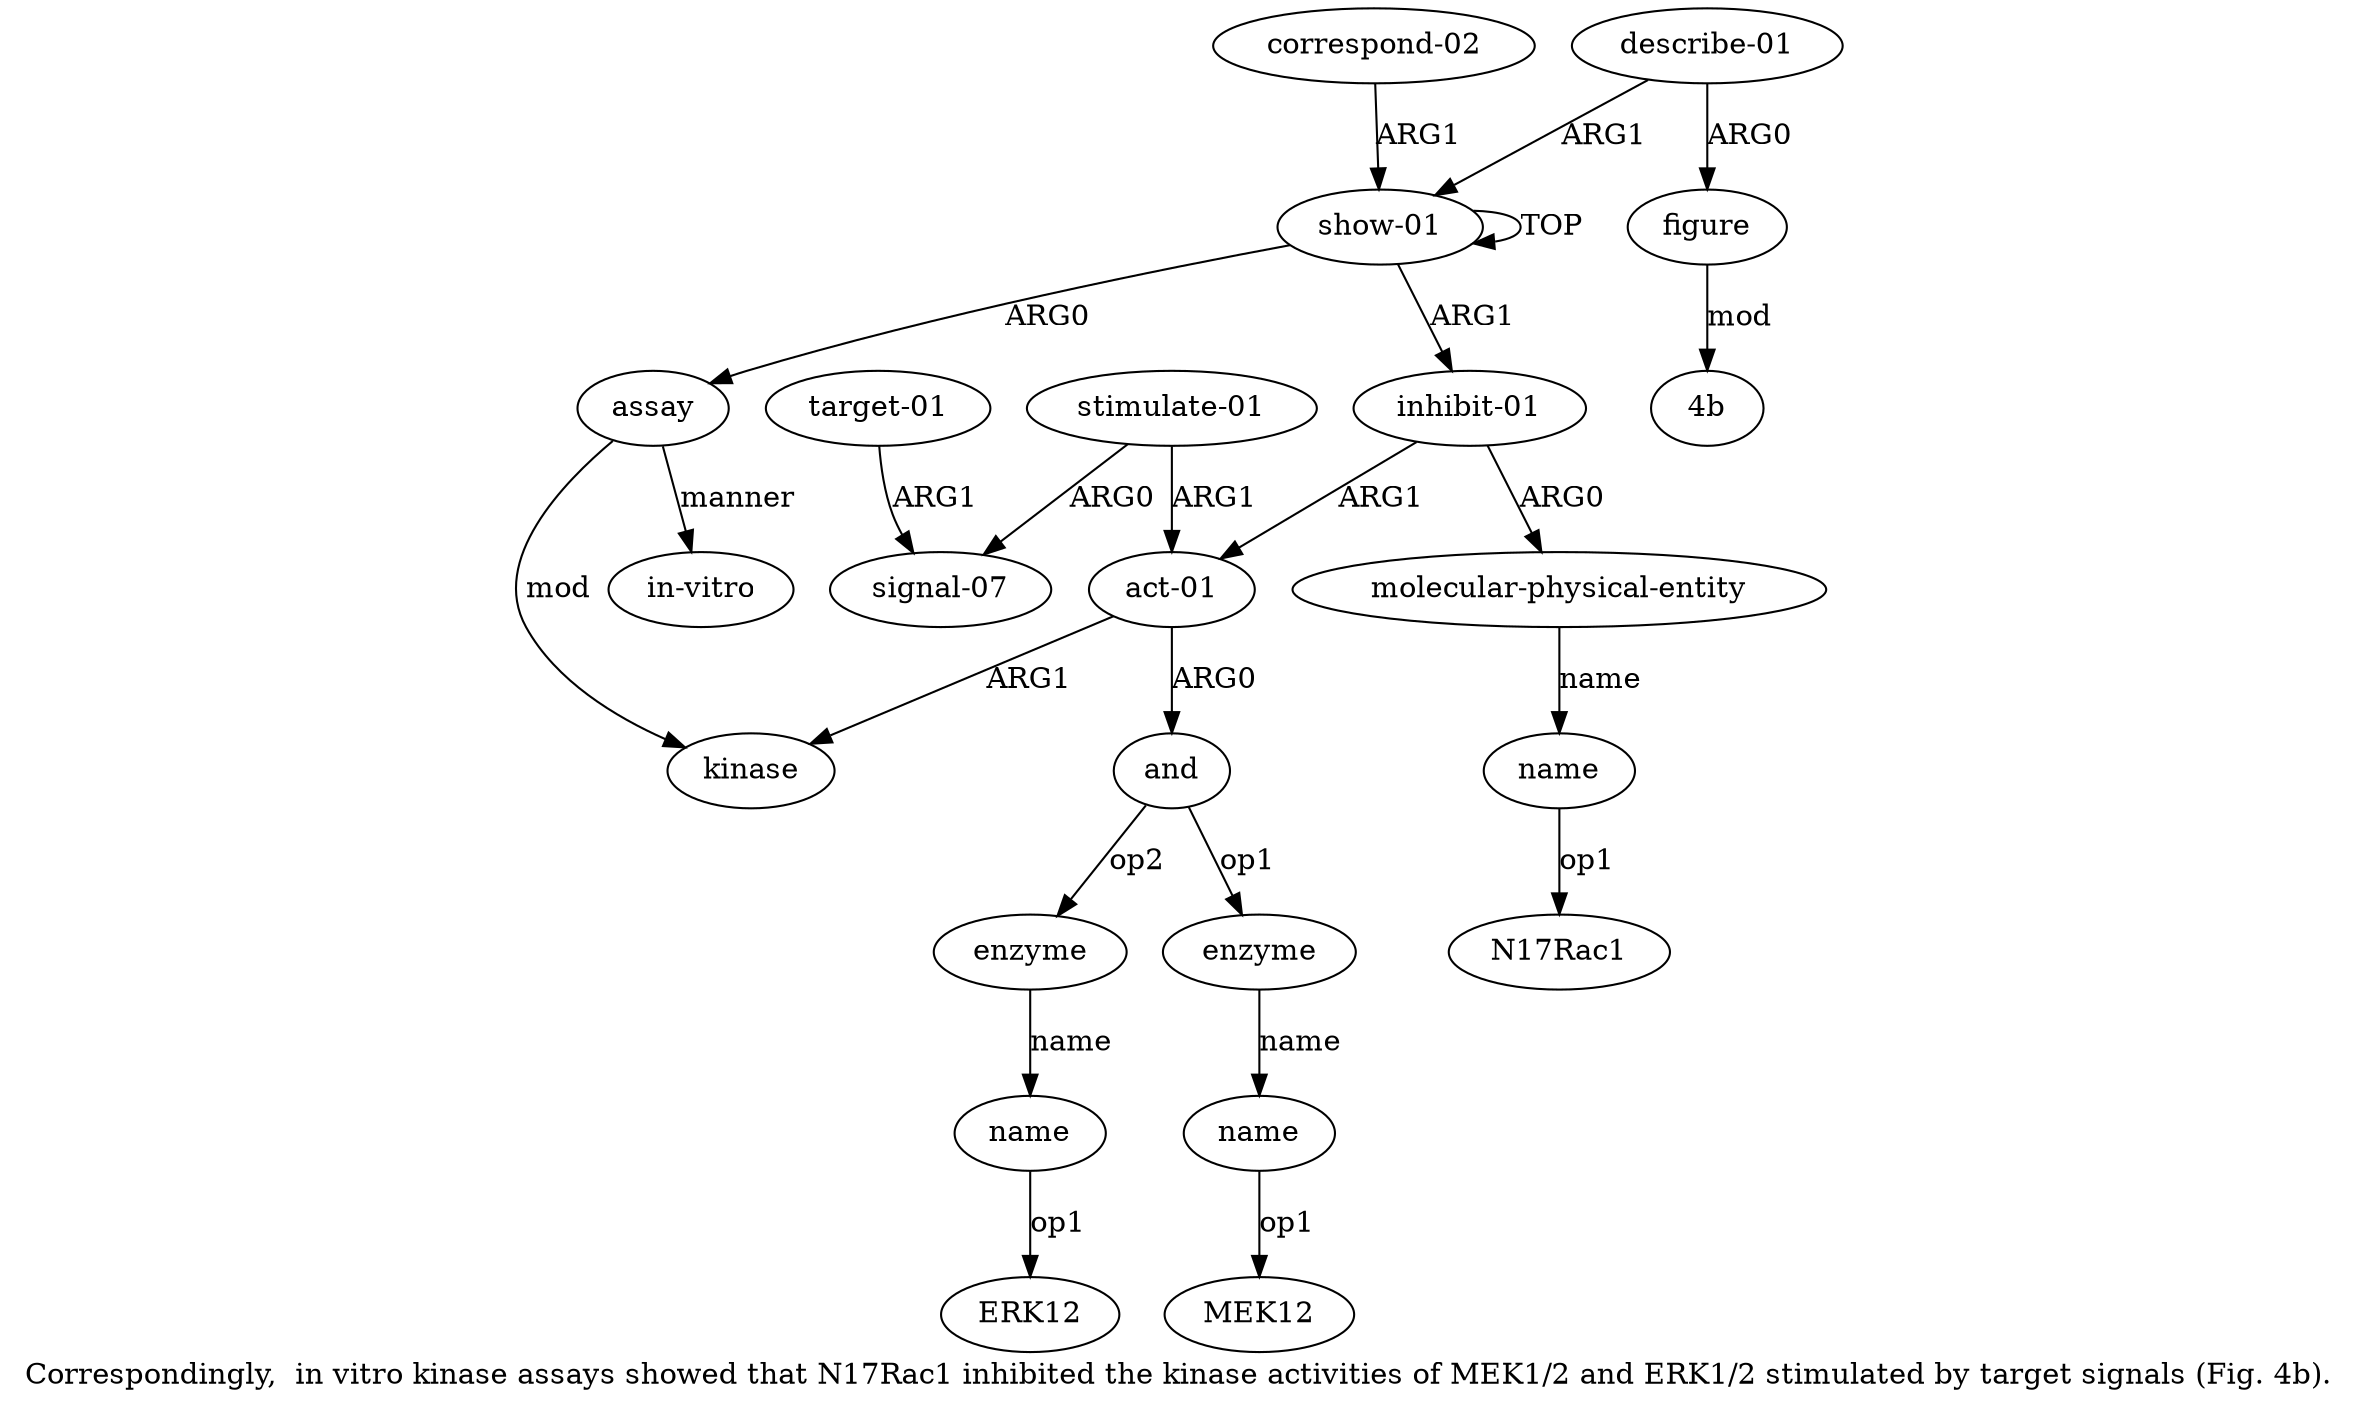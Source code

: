 digraph  {
	graph [label="Correspondingly,  in vitro kinase assays showed that N17Rac1 inhibited the kinase activities of MEK1/2 and ERK1/2 stimulated by \
target signals (Fig. 4b)."];
	node [label="\N"];
	"a10 MEK12"	 [color=black,
		gold_ind=-1,
		gold_label=MEK12,
		label=MEK12,
		test_ind=-1,
		test_label=MEK12];
	"a12 ERK12"	 [color=black,
		gold_ind=-1,
		gold_label=ERK12,
		label=ERK12,
		test_ind=-1,
		test_label=ERK12];
	"a6 N17Rac1"	 [color=black,
		gold_ind=-1,
		gold_label=N17Rac1,
		label=N17Rac1,
		test_ind=-1,
		test_label=N17Rac1];
	a15	 [color=black,
		gold_ind=15,
		gold_label="target-01",
		label="target-01",
		test_ind=15,
		test_label="target-01"];
	a14	 [color=black,
		gold_ind=14,
		gold_label="signal-07",
		label="signal-07",
		test_ind=14,
		test_label="signal-07"];
	a15 -> a14 [key=0,
	color=black,
	gold_label=ARG1,
	label=ARG1,
	test_label=ARG1];
a17 [color=black,
	gold_ind=17,
	gold_label="describe-01",
	label="describe-01",
	test_ind=17,
	test_label="describe-01"];
a18 [color=black,
	gold_ind=18,
	gold_label=figure,
	label=figure,
	test_ind=18,
	test_label=figure];
a17 -> a18 [key=0,
color=black,
gold_label=ARG0,
label=ARG0,
test_label=ARG0];
a0 [color=black,
gold_ind=0,
gold_label="show-01",
label="show-01",
test_ind=0,
test_label="show-01"];
a17 -> a0 [key=0,
color=black,
gold_label=ARG1,
label=ARG1,
test_label=ARG1];
a16 [color=black,
gold_ind=16,
gold_label="correspond-02",
label="correspond-02",
test_ind=16,
test_label="correspond-02"];
a16 -> a0 [key=0,
color=black,
gold_label=ARG1,
label=ARG1,
test_label=ARG1];
a11 [color=black,
gold_ind=11,
gold_label=enzyme,
label=enzyme,
test_ind=11,
test_label=enzyme];
a12 [color=black,
gold_ind=12,
gold_label=name,
label=name,
test_ind=12,
test_label=name];
a11 -> a12 [key=0,
color=black,
gold_label=name,
label=name,
test_label=name];
a10 [color=black,
gold_ind=10,
gold_label=name,
label=name,
test_ind=10,
test_label=name];
a10 -> "a10 MEK12" [key=0,
color=black,
gold_label=op1,
label=op1,
test_label=op1];
a13 [color=black,
gold_ind=13,
gold_label="stimulate-01",
label="stimulate-01",
test_ind=13,
test_label="stimulate-01"];
a13 -> a14 [key=0,
color=black,
gold_label=ARG0,
label=ARG0,
test_label=ARG0];
a7 [color=black,
gold_ind=7,
gold_label="act-01",
label="act-01",
test_ind=7,
test_label="act-01"];
a13 -> a7 [key=0,
color=black,
gold_label=ARG1,
label=ARG1,
test_label=ARG1];
a12 -> "a12 ERK12" [key=0,
color=black,
gold_label=op1,
label=op1,
test_label=op1];
"a18 4b" [color=black,
gold_ind=-1,
gold_label="4b",
label="4b",
test_ind=-1,
test_label="4b"];
a18 -> "a18 4b" [key=0,
color=black,
gold_label=mod,
label=mod,
test_label=mod];
a1 [color=black,
gold_ind=1,
gold_label=assay,
label=assay,
test_ind=1,
test_label=assay];
a3 [color=black,
gold_ind=3,
gold_label="in-vitro",
label="in-vitro",
test_ind=3,
test_label="in-vitro"];
a1 -> a3 [key=0,
color=black,
gold_label=manner,
label=manner,
test_label=manner];
a2 [color=black,
gold_ind=2,
gold_label=kinase,
label=kinase,
test_ind=2,
test_label=kinase];
a1 -> a2 [key=0,
color=black,
gold_label=mod,
label=mod,
test_label=mod];
a0 -> a1 [key=0,
color=black,
gold_label=ARG0,
label=ARG0,
test_label=ARG0];
a0 -> a0 [key=0,
color=black,
gold_label=TOP,
label=TOP,
test_label=TOP];
a4 [color=black,
gold_ind=4,
gold_label="inhibit-01",
label="inhibit-01",
test_ind=4,
test_label="inhibit-01"];
a0 -> a4 [key=0,
color=black,
gold_label=ARG1,
label=ARG1,
test_label=ARG1];
a5 [color=black,
gold_ind=5,
gold_label="molecular-physical-entity",
label="molecular-physical-entity",
test_ind=5,
test_label="molecular-physical-entity"];
a6 [color=black,
gold_ind=6,
gold_label=name,
label=name,
test_ind=6,
test_label=name];
a5 -> a6 [key=0,
color=black,
gold_label=name,
label=name,
test_label=name];
a4 -> a5 [key=0,
color=black,
gold_label=ARG0,
label=ARG0,
test_label=ARG0];
a4 -> a7 [key=0,
color=black,
gold_label=ARG1,
label=ARG1,
test_label=ARG1];
a7 -> a2 [key=0,
color=black,
gold_label=ARG1,
label=ARG1,
test_label=ARG1];
a8 [color=black,
gold_ind=8,
gold_label=and,
label=and,
test_ind=8,
test_label=and];
a7 -> a8 [key=0,
color=black,
gold_label=ARG0,
label=ARG0,
test_label=ARG0];
a6 -> "a6 N17Rac1" [key=0,
color=black,
gold_label=op1,
label=op1,
test_label=op1];
a9 [color=black,
gold_ind=9,
gold_label=enzyme,
label=enzyme,
test_ind=9,
test_label=enzyme];
a9 -> a10 [key=0,
color=black,
gold_label=name,
label=name,
test_label=name];
a8 -> a11 [key=0,
color=black,
gold_label=op2,
label=op2,
test_label=op2];
a8 -> a9 [key=0,
color=black,
gold_label=op1,
label=op1,
test_label=op1];
}
